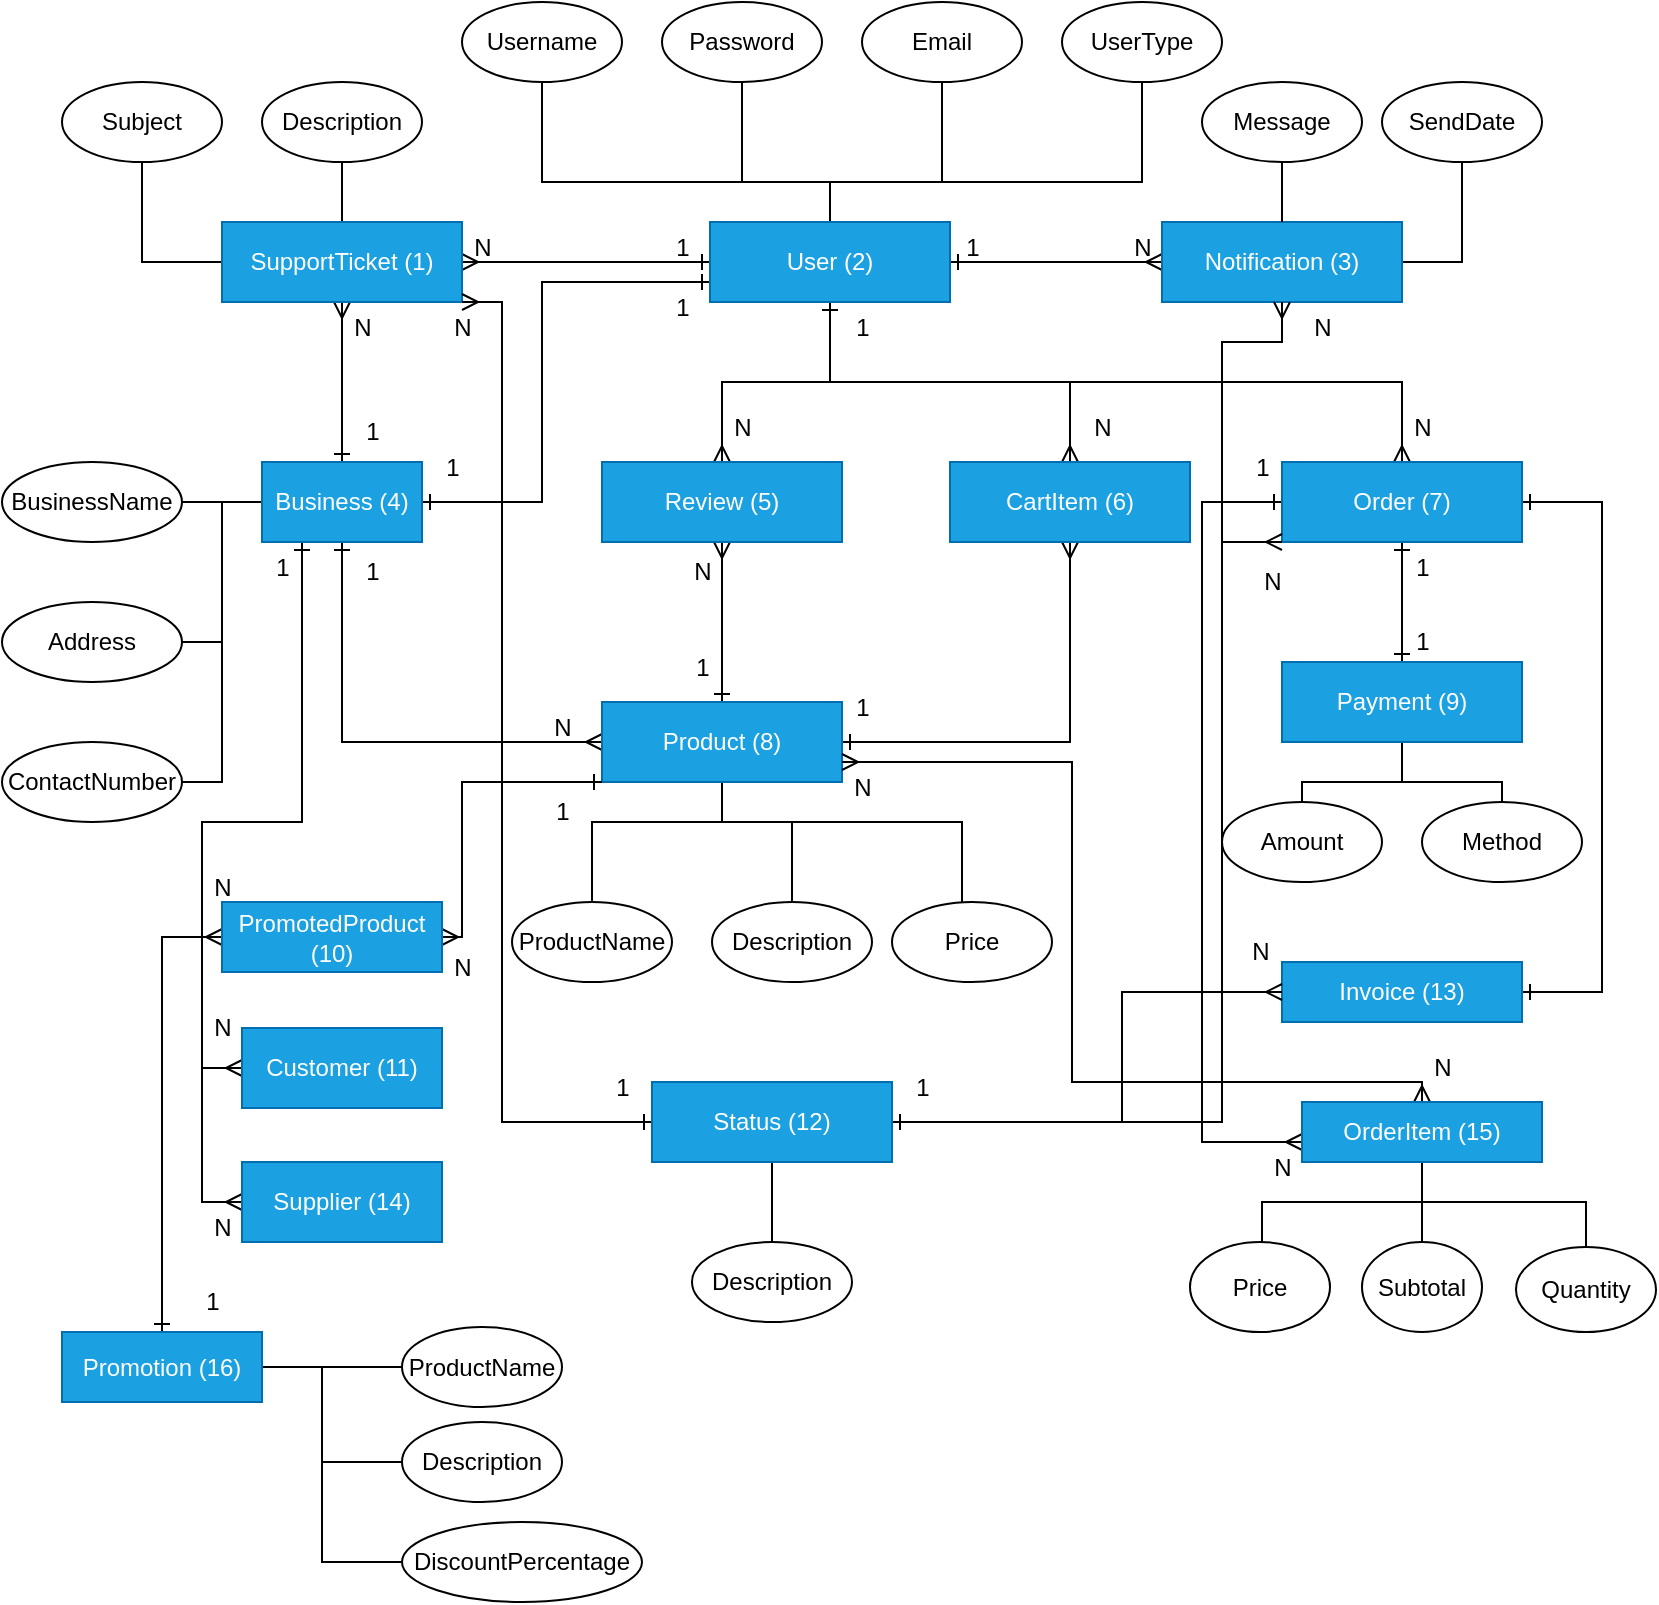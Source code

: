 <mxfile version="21.6.8" type="device">
  <diagram id="C5RBs43oDa-KdzZeNtuy" name="Page-1">
    <mxGraphModel dx="507" dy="401" grid="1" gridSize="10" guides="1" tooltips="1" connect="1" arrows="1" fold="1" page="1" pageScale="1" pageWidth="827" pageHeight="1169" math="0" shadow="0">
      <root>
        <mxCell id="WIyWlLk6GJQsqaUBKTNV-0" />
        <mxCell id="WIyWlLk6GJQsqaUBKTNV-1" parent="WIyWlLk6GJQsqaUBKTNV-0" />
        <mxCell id="UI3zg91qQOwOk9qKUBAu-9" style="edgeStyle=orthogonalEdgeStyle;rounded=0;orthogonalLoop=1;jettySize=auto;html=1;entryX=0.5;entryY=1;entryDx=0;entryDy=0;endArrow=none;endFill=0;" parent="WIyWlLk6GJQsqaUBKTNV-1" source="UI3zg91qQOwOk9qKUBAu-1" target="UI3zg91qQOwOk9qKUBAu-5" edge="1">
          <mxGeometry relative="1" as="geometry">
            <Array as="points">
              <mxPoint x="414" y="150" />
              <mxPoint x="270" y="150" />
            </Array>
          </mxGeometry>
        </mxCell>
        <mxCell id="UI3zg91qQOwOk9qKUBAu-10" style="edgeStyle=orthogonalEdgeStyle;rounded=0;orthogonalLoop=1;jettySize=auto;html=1;entryX=0.5;entryY=1;entryDx=0;entryDy=0;endArrow=none;endFill=0;" parent="WIyWlLk6GJQsqaUBKTNV-1" source="UI3zg91qQOwOk9qKUBAu-1" target="UI3zg91qQOwOk9qKUBAu-6" edge="1">
          <mxGeometry relative="1" as="geometry">
            <Array as="points">
              <mxPoint x="414" y="150" />
              <mxPoint x="370" y="150" />
            </Array>
          </mxGeometry>
        </mxCell>
        <mxCell id="UI3zg91qQOwOk9qKUBAu-11" style="edgeStyle=orthogonalEdgeStyle;rounded=0;orthogonalLoop=1;jettySize=auto;html=1;entryX=0.5;entryY=1;entryDx=0;entryDy=0;endArrow=none;endFill=0;" parent="WIyWlLk6GJQsqaUBKTNV-1" source="UI3zg91qQOwOk9qKUBAu-1" target="UI3zg91qQOwOk9qKUBAu-7" edge="1">
          <mxGeometry relative="1" as="geometry">
            <Array as="points">
              <mxPoint x="414" y="150" />
              <mxPoint x="470" y="150" />
            </Array>
          </mxGeometry>
        </mxCell>
        <mxCell id="UI3zg91qQOwOk9qKUBAu-12" style="edgeStyle=orthogonalEdgeStyle;rounded=0;orthogonalLoop=1;jettySize=auto;html=1;entryX=0.5;entryY=1;entryDx=0;entryDy=0;endArrow=none;endFill=0;" parent="WIyWlLk6GJQsqaUBKTNV-1" source="UI3zg91qQOwOk9qKUBAu-1" target="UI3zg91qQOwOk9qKUBAu-8" edge="1">
          <mxGeometry relative="1" as="geometry">
            <Array as="points">
              <mxPoint x="414" y="150" />
              <mxPoint x="570" y="150" />
            </Array>
          </mxGeometry>
        </mxCell>
        <mxCell id="UI3zg91qQOwOk9qKUBAu-23" style="edgeStyle=orthogonalEdgeStyle;rounded=0;orthogonalLoop=1;jettySize=auto;html=1;startArrow=ERone;startFill=0;endArrow=ERmany;endFill=0;" parent="WIyWlLk6GJQsqaUBKTNV-1" source="UI3zg91qQOwOk9qKUBAu-1" target="UI3zg91qQOwOk9qKUBAu-19" edge="1">
          <mxGeometry relative="1" as="geometry" />
        </mxCell>
        <mxCell id="UI3zg91qQOwOk9qKUBAu-24" style="edgeStyle=orthogonalEdgeStyle;rounded=0;orthogonalLoop=1;jettySize=auto;html=1;entryX=0;entryY=0.5;entryDx=0;entryDy=0;startArrow=ERone;startFill=0;endArrow=ERmany;endFill=0;" parent="WIyWlLk6GJQsqaUBKTNV-1" source="UI3zg91qQOwOk9qKUBAu-1" target="UI3zg91qQOwOk9qKUBAu-18" edge="1">
          <mxGeometry relative="1" as="geometry" />
        </mxCell>
        <mxCell id="UI3zg91qQOwOk9qKUBAu-27" style="edgeStyle=orthogonalEdgeStyle;rounded=0;orthogonalLoop=1;jettySize=auto;html=1;entryX=0.5;entryY=0;entryDx=0;entryDy=0;startArrow=ERone;startFill=0;endArrow=ERmany;endFill=0;" parent="WIyWlLk6GJQsqaUBKTNV-1" source="UI3zg91qQOwOk9qKUBAu-1" target="UI3zg91qQOwOk9qKUBAu-21" edge="1">
          <mxGeometry relative="1" as="geometry" />
        </mxCell>
        <mxCell id="UI3zg91qQOwOk9qKUBAu-30" style="edgeStyle=orthogonalEdgeStyle;rounded=0;orthogonalLoop=1;jettySize=auto;html=1;entryX=0.5;entryY=0;entryDx=0;entryDy=0;startArrow=ERone;startFill=0;endArrow=ERmany;endFill=0;" parent="WIyWlLk6GJQsqaUBKTNV-1" source="UI3zg91qQOwOk9qKUBAu-1" target="UI3zg91qQOwOk9qKUBAu-17" edge="1">
          <mxGeometry relative="1" as="geometry" />
        </mxCell>
        <mxCell id="UI3zg91qQOwOk9qKUBAu-31" style="edgeStyle=orthogonalEdgeStyle;rounded=0;orthogonalLoop=1;jettySize=auto;html=1;entryX=0.5;entryY=0;entryDx=0;entryDy=0;endArrow=ERmany;endFill=0;startArrow=ERone;startFill=0;" parent="WIyWlLk6GJQsqaUBKTNV-1" source="UI3zg91qQOwOk9qKUBAu-1" target="UI3zg91qQOwOk9qKUBAu-16" edge="1">
          <mxGeometry relative="1" as="geometry">
            <Array as="points">
              <mxPoint x="414" y="250" />
              <mxPoint x="700" y="250" />
            </Array>
          </mxGeometry>
        </mxCell>
        <mxCell id="UI3zg91qQOwOk9qKUBAu-32" style="edgeStyle=orthogonalEdgeStyle;rounded=0;orthogonalLoop=1;jettySize=auto;html=1;entryX=1;entryY=0.5;entryDx=0;entryDy=0;startArrow=ERone;startFill=0;endArrow=ERone;endFill=0;" parent="WIyWlLk6GJQsqaUBKTNV-1" source="UI3zg91qQOwOk9qKUBAu-1" target="UI3zg91qQOwOk9qKUBAu-14" edge="1">
          <mxGeometry relative="1" as="geometry">
            <Array as="points">
              <mxPoint x="270" y="200" />
              <mxPoint x="270" y="310" />
            </Array>
          </mxGeometry>
        </mxCell>
        <mxCell id="UI3zg91qQOwOk9qKUBAu-1" value="User (2)" style="rounded=0;whiteSpace=wrap;html=1;fillColor=#1ba1e2;fontColor=#ffffff;strokeColor=#006EAF;" parent="WIyWlLk6GJQsqaUBKTNV-1" vertex="1">
          <mxGeometry x="354" y="170" width="120" height="40" as="geometry" />
        </mxCell>
        <mxCell id="UI3zg91qQOwOk9qKUBAu-5" value="Username" style="ellipse;whiteSpace=wrap;html=1;" parent="WIyWlLk6GJQsqaUBKTNV-1" vertex="1">
          <mxGeometry x="230" y="60" width="80" height="40" as="geometry" />
        </mxCell>
        <mxCell id="UI3zg91qQOwOk9qKUBAu-6" value="Password" style="ellipse;whiteSpace=wrap;html=1;" parent="WIyWlLk6GJQsqaUBKTNV-1" vertex="1">
          <mxGeometry x="330" y="60" width="80" height="40" as="geometry" />
        </mxCell>
        <mxCell id="UI3zg91qQOwOk9qKUBAu-7" value="Email" style="ellipse;whiteSpace=wrap;html=1;" parent="WIyWlLk6GJQsqaUBKTNV-1" vertex="1">
          <mxGeometry x="430" y="60" width="80" height="40" as="geometry" />
        </mxCell>
        <mxCell id="UI3zg91qQOwOk9qKUBAu-8" value="UserType" style="ellipse;whiteSpace=wrap;html=1;" parent="WIyWlLk6GJQsqaUBKTNV-1" vertex="1">
          <mxGeometry x="530" y="60" width="80" height="40" as="geometry" />
        </mxCell>
        <mxCell id="UI3zg91qQOwOk9qKUBAu-22" style="edgeStyle=orthogonalEdgeStyle;rounded=0;orthogonalLoop=1;jettySize=auto;html=1;entryX=0.5;entryY=1;entryDx=0;entryDy=0;startArrow=ERone;startFill=0;endArrow=ERmany;endFill=0;" parent="WIyWlLk6GJQsqaUBKTNV-1" source="UI3zg91qQOwOk9qKUBAu-14" target="UI3zg91qQOwOk9qKUBAu-19" edge="1">
          <mxGeometry relative="1" as="geometry" />
        </mxCell>
        <mxCell id="UI3zg91qQOwOk9qKUBAu-26" style="edgeStyle=orthogonalEdgeStyle;rounded=0;orthogonalLoop=1;jettySize=auto;html=1;entryX=0;entryY=0.5;entryDx=0;entryDy=0;startArrow=ERone;startFill=0;endArrow=ERmany;endFill=0;" parent="WIyWlLk6GJQsqaUBKTNV-1" source="UI3zg91qQOwOk9qKUBAu-14" target="UI3zg91qQOwOk9qKUBAu-15" edge="1">
          <mxGeometry relative="1" as="geometry">
            <Array as="points">
              <mxPoint x="170" y="430" />
            </Array>
          </mxGeometry>
        </mxCell>
        <mxCell id="UI3zg91qQOwOk9qKUBAu-59" style="edgeStyle=orthogonalEdgeStyle;rounded=0;orthogonalLoop=1;jettySize=auto;html=1;entryX=1;entryY=0.5;entryDx=0;entryDy=0;endArrow=none;endFill=0;" parent="WIyWlLk6GJQsqaUBKTNV-1" source="UI3zg91qQOwOk9qKUBAu-14" target="UI3zg91qQOwOk9qKUBAu-56" edge="1">
          <mxGeometry relative="1" as="geometry" />
        </mxCell>
        <mxCell id="UI3zg91qQOwOk9qKUBAu-60" style="edgeStyle=orthogonalEdgeStyle;rounded=0;orthogonalLoop=1;jettySize=auto;html=1;entryX=1;entryY=0.5;entryDx=0;entryDy=0;endArrow=none;endFill=0;" parent="WIyWlLk6GJQsqaUBKTNV-1" source="UI3zg91qQOwOk9qKUBAu-14" target="UI3zg91qQOwOk9qKUBAu-57" edge="1">
          <mxGeometry relative="1" as="geometry" />
        </mxCell>
        <mxCell id="UI3zg91qQOwOk9qKUBAu-61" style="edgeStyle=orthogonalEdgeStyle;rounded=0;orthogonalLoop=1;jettySize=auto;html=1;entryX=1;entryY=0.5;entryDx=0;entryDy=0;endArrow=none;endFill=0;" parent="WIyWlLk6GJQsqaUBKTNV-1" source="UI3zg91qQOwOk9qKUBAu-14" target="UI3zg91qQOwOk9qKUBAu-58" edge="1">
          <mxGeometry relative="1" as="geometry" />
        </mxCell>
        <mxCell id="Hkk8Q-70TC6XMbmosX2r-22" style="edgeStyle=orthogonalEdgeStyle;rounded=0;orthogonalLoop=1;jettySize=auto;html=1;entryX=0;entryY=0.5;entryDx=0;entryDy=0;startArrow=ERone;startFill=0;endArrow=ERmany;endFill=0;" parent="WIyWlLk6GJQsqaUBKTNV-1" source="UI3zg91qQOwOk9qKUBAu-14" target="Hkk8Q-70TC6XMbmosX2r-19" edge="1">
          <mxGeometry relative="1" as="geometry">
            <Array as="points">
              <mxPoint x="150" y="470" />
              <mxPoint x="100" y="470" />
              <mxPoint x="100" y="593" />
            </Array>
          </mxGeometry>
        </mxCell>
        <mxCell id="Hkk8Q-70TC6XMbmosX2r-23" style="edgeStyle=orthogonalEdgeStyle;rounded=0;orthogonalLoop=1;jettySize=auto;html=1;entryX=0;entryY=0.5;entryDx=0;entryDy=0;startArrow=ERone;startFill=0;endArrow=ERmany;endFill=0;" parent="WIyWlLk6GJQsqaUBKTNV-1" source="UI3zg91qQOwOk9qKUBAu-14" target="Hkk8Q-70TC6XMbmosX2r-21" edge="1">
          <mxGeometry relative="1" as="geometry">
            <Array as="points">
              <mxPoint x="150" y="470" />
              <mxPoint x="100" y="470" />
              <mxPoint x="100" y="660" />
            </Array>
          </mxGeometry>
        </mxCell>
        <mxCell id="UI3zg91qQOwOk9qKUBAu-14" value="Business (4)" style="rounded=0;whiteSpace=wrap;html=1;fillColor=#1ba1e2;fontColor=#ffffff;strokeColor=#006EAF;" parent="WIyWlLk6GJQsqaUBKTNV-1" vertex="1">
          <mxGeometry x="130" y="290" width="80" height="40" as="geometry" />
        </mxCell>
        <mxCell id="UI3zg91qQOwOk9qKUBAu-28" style="edgeStyle=orthogonalEdgeStyle;rounded=0;orthogonalLoop=1;jettySize=auto;html=1;startArrow=ERone;startFill=0;endArrow=ERmany;endFill=0;" parent="WIyWlLk6GJQsqaUBKTNV-1" source="UI3zg91qQOwOk9qKUBAu-15" target="UI3zg91qQOwOk9qKUBAu-21" edge="1">
          <mxGeometry relative="1" as="geometry">
            <Array as="points">
              <mxPoint x="360" y="380" />
              <mxPoint x="360" y="380" />
            </Array>
          </mxGeometry>
        </mxCell>
        <mxCell id="UI3zg91qQOwOk9qKUBAu-29" style="edgeStyle=orthogonalEdgeStyle;rounded=0;orthogonalLoop=1;jettySize=auto;html=1;entryX=0.5;entryY=1;entryDx=0;entryDy=0;startArrow=ERone;startFill=0;endArrow=ERmany;endFill=0;" parent="WIyWlLk6GJQsqaUBKTNV-1" source="UI3zg91qQOwOk9qKUBAu-15" target="UI3zg91qQOwOk9qKUBAu-17" edge="1">
          <mxGeometry relative="1" as="geometry" />
        </mxCell>
        <mxCell id="UI3zg91qQOwOk9qKUBAu-53" style="edgeStyle=orthogonalEdgeStyle;rounded=0;orthogonalLoop=1;jettySize=auto;html=1;entryX=0.5;entryY=0;entryDx=0;entryDy=0;endArrow=none;endFill=0;" parent="WIyWlLk6GJQsqaUBKTNV-1" source="UI3zg91qQOwOk9qKUBAu-15" target="UI3zg91qQOwOk9qKUBAu-50" edge="1">
          <mxGeometry relative="1" as="geometry">
            <Array as="points">
              <mxPoint x="360" y="470" />
              <mxPoint x="295" y="470" />
            </Array>
          </mxGeometry>
        </mxCell>
        <mxCell id="UI3zg91qQOwOk9qKUBAu-54" style="edgeStyle=orthogonalEdgeStyle;rounded=0;orthogonalLoop=1;jettySize=auto;html=1;endArrow=none;endFill=0;entryX=0.5;entryY=0;entryDx=0;entryDy=0;exitX=0.5;exitY=1;exitDx=0;exitDy=0;" parent="WIyWlLk6GJQsqaUBKTNV-1" source="UI3zg91qQOwOk9qKUBAu-15" target="UI3zg91qQOwOk9qKUBAu-51" edge="1">
          <mxGeometry relative="1" as="geometry">
            <Array as="points">
              <mxPoint x="360" y="470" />
              <mxPoint x="395" y="470" />
            </Array>
          </mxGeometry>
        </mxCell>
        <mxCell id="UI3zg91qQOwOk9qKUBAu-55" style="edgeStyle=orthogonalEdgeStyle;rounded=0;orthogonalLoop=1;jettySize=auto;html=1;endArrow=none;endFill=0;" parent="WIyWlLk6GJQsqaUBKTNV-1" source="UI3zg91qQOwOk9qKUBAu-15" target="UI3zg91qQOwOk9qKUBAu-52" edge="1">
          <mxGeometry relative="1" as="geometry">
            <Array as="points">
              <mxPoint x="360" y="470" />
              <mxPoint x="480" y="470" />
            </Array>
          </mxGeometry>
        </mxCell>
        <mxCell id="UI3zg91qQOwOk9qKUBAu-15" value="Product (8)" style="rounded=0;whiteSpace=wrap;html=1;fillColor=#1ba1e2;fontColor=#ffffff;strokeColor=#006EAF;" parent="WIyWlLk6GJQsqaUBKTNV-1" vertex="1">
          <mxGeometry x="300" y="410" width="120" height="40" as="geometry" />
        </mxCell>
        <mxCell id="UI3zg91qQOwOk9qKUBAu-25" style="edgeStyle=orthogonalEdgeStyle;rounded=0;orthogonalLoop=1;jettySize=auto;html=1;entryX=0.5;entryY=0;entryDx=0;entryDy=0;endArrow=ERone;endFill=0;startArrow=ERone;startFill=0;" parent="WIyWlLk6GJQsqaUBKTNV-1" source="UI3zg91qQOwOk9qKUBAu-16" target="UI3zg91qQOwOk9qKUBAu-20" edge="1">
          <mxGeometry relative="1" as="geometry" />
        </mxCell>
        <mxCell id="Hkk8Q-70TC6XMbmosX2r-3" value="" style="edgeStyle=orthogonalEdgeStyle;rounded=0;orthogonalLoop=1;jettySize=auto;html=1;entryX=1;entryY=0.5;entryDx=0;entryDy=0;startArrow=ERone;startFill=0;endArrow=ERone;endFill=0;" parent="WIyWlLk6GJQsqaUBKTNV-1" source="UI3zg91qQOwOk9qKUBAu-16" target="Hkk8Q-70TC6XMbmosX2r-4" edge="1">
          <mxGeometry relative="1" as="geometry">
            <mxPoint x="609" y="540" as="targetPoint" />
            <Array as="points">
              <mxPoint x="800" y="310" />
              <mxPoint x="800" y="555" />
            </Array>
          </mxGeometry>
        </mxCell>
        <mxCell id="Hkk8Q-70TC6XMbmosX2r-5" style="edgeStyle=orthogonalEdgeStyle;rounded=0;orthogonalLoop=1;jettySize=auto;html=1;startArrow=ERone;startFill=0;endArrow=ERmany;endFill=0;" parent="WIyWlLk6GJQsqaUBKTNV-1" source="UI3zg91qQOwOk9qKUBAu-16" target="Hkk8Q-70TC6XMbmosX2r-6" edge="1">
          <mxGeometry relative="1" as="geometry">
            <mxPoint x="600" y="630" as="targetPoint" />
            <Array as="points">
              <mxPoint x="600" y="310" />
              <mxPoint x="600" y="630" />
            </Array>
          </mxGeometry>
        </mxCell>
        <mxCell id="UI3zg91qQOwOk9qKUBAu-16" value="Order (7)" style="rounded=0;whiteSpace=wrap;html=1;fillColor=#1ba1e2;fontColor=#ffffff;strokeColor=#006EAF;" parent="WIyWlLk6GJQsqaUBKTNV-1" vertex="1">
          <mxGeometry x="640" y="290" width="120" height="40" as="geometry" />
        </mxCell>
        <mxCell id="UI3zg91qQOwOk9qKUBAu-17" value="CartItem (6)" style="rounded=0;whiteSpace=wrap;html=1;fillColor=#1ba1e2;fontColor=#ffffff;strokeColor=#006EAF;" parent="WIyWlLk6GJQsqaUBKTNV-1" vertex="1">
          <mxGeometry x="474" y="290" width="120" height="40" as="geometry" />
        </mxCell>
        <mxCell id="UI3zg91qQOwOk9qKUBAu-37" style="edgeStyle=orthogonalEdgeStyle;rounded=0;orthogonalLoop=1;jettySize=auto;html=1;entryX=0.5;entryY=1;entryDx=0;entryDy=0;endArrow=none;endFill=0;" parent="WIyWlLk6GJQsqaUBKTNV-1" source="UI3zg91qQOwOk9qKUBAu-18" target="UI3zg91qQOwOk9qKUBAu-35" edge="1">
          <mxGeometry relative="1" as="geometry">
            <Array as="points">
              <mxPoint x="730" y="190" />
            </Array>
          </mxGeometry>
        </mxCell>
        <mxCell id="UI3zg91qQOwOk9qKUBAu-18" value="Notification (3)" style="rounded=0;whiteSpace=wrap;html=1;fillColor=#1ba1e2;fontColor=#ffffff;strokeColor=#006EAF;" parent="WIyWlLk6GJQsqaUBKTNV-1" vertex="1">
          <mxGeometry x="580" y="170" width="120" height="40" as="geometry" />
        </mxCell>
        <mxCell id="UI3zg91qQOwOk9qKUBAu-46" style="edgeStyle=orthogonalEdgeStyle;rounded=0;orthogonalLoop=1;jettySize=auto;html=1;entryX=0.5;entryY=1;entryDx=0;entryDy=0;endArrow=none;endFill=0;" parent="WIyWlLk6GJQsqaUBKTNV-1" source="UI3zg91qQOwOk9qKUBAu-19" target="UI3zg91qQOwOk9qKUBAu-44" edge="1">
          <mxGeometry relative="1" as="geometry" />
        </mxCell>
        <mxCell id="UI3zg91qQOwOk9qKUBAu-47" style="edgeStyle=orthogonalEdgeStyle;rounded=0;orthogonalLoop=1;jettySize=auto;html=1;entryX=0.5;entryY=1;entryDx=0;entryDy=0;endArrow=none;endFill=0;" parent="WIyWlLk6GJQsqaUBKTNV-1" source="UI3zg91qQOwOk9qKUBAu-19" target="UI3zg91qQOwOk9qKUBAu-45" edge="1">
          <mxGeometry relative="1" as="geometry">
            <Array as="points">
              <mxPoint x="70" y="190" />
            </Array>
          </mxGeometry>
        </mxCell>
        <mxCell id="UI3zg91qQOwOk9qKUBAu-19" value="SupportTicket (1)" style="rounded=0;whiteSpace=wrap;html=1;fillColor=#1ba1e2;fontColor=#ffffff;strokeColor=#006EAF;" parent="WIyWlLk6GJQsqaUBKTNV-1" vertex="1">
          <mxGeometry x="110" y="170" width="120" height="40" as="geometry" />
        </mxCell>
        <mxCell id="UI3zg91qQOwOk9qKUBAu-42" style="edgeStyle=orthogonalEdgeStyle;rounded=0;orthogonalLoop=1;jettySize=auto;html=1;entryX=0.5;entryY=0;entryDx=0;entryDy=0;endArrow=none;endFill=0;" parent="WIyWlLk6GJQsqaUBKTNV-1" source="UI3zg91qQOwOk9qKUBAu-20" target="UI3zg91qQOwOk9qKUBAu-41" edge="1">
          <mxGeometry relative="1" as="geometry" />
        </mxCell>
        <mxCell id="UI3zg91qQOwOk9qKUBAu-43" style="edgeStyle=orthogonalEdgeStyle;rounded=0;orthogonalLoop=1;jettySize=auto;html=1;entryX=0.5;entryY=0;entryDx=0;entryDy=0;endArrow=none;endFill=0;" parent="WIyWlLk6GJQsqaUBKTNV-1" source="UI3zg91qQOwOk9qKUBAu-20" target="UI3zg91qQOwOk9qKUBAu-40" edge="1">
          <mxGeometry relative="1" as="geometry" />
        </mxCell>
        <mxCell id="UI3zg91qQOwOk9qKUBAu-20" value="Payment (9)" style="rounded=0;whiteSpace=wrap;html=1;fillColor=#1ba1e2;fontColor=#ffffff;strokeColor=#006EAF;" parent="WIyWlLk6GJQsqaUBKTNV-1" vertex="1">
          <mxGeometry x="640" y="390" width="120" height="40" as="geometry" />
        </mxCell>
        <mxCell id="UI3zg91qQOwOk9qKUBAu-21" value="Review (5)" style="rounded=0;whiteSpace=wrap;html=1;fillColor=#1ba1e2;fontColor=#ffffff;strokeColor=#006EAF;" parent="WIyWlLk6GJQsqaUBKTNV-1" vertex="1">
          <mxGeometry x="300" y="290" width="120" height="40" as="geometry" />
        </mxCell>
        <mxCell id="UI3zg91qQOwOk9qKUBAu-36" style="edgeStyle=orthogonalEdgeStyle;rounded=0;orthogonalLoop=1;jettySize=auto;html=1;endArrow=none;endFill=0;" parent="WIyWlLk6GJQsqaUBKTNV-1" source="UI3zg91qQOwOk9qKUBAu-34" target="UI3zg91qQOwOk9qKUBAu-18" edge="1">
          <mxGeometry relative="1" as="geometry" />
        </mxCell>
        <mxCell id="UI3zg91qQOwOk9qKUBAu-34" value="Message" style="ellipse;whiteSpace=wrap;html=1;" parent="WIyWlLk6GJQsqaUBKTNV-1" vertex="1">
          <mxGeometry x="600" y="100" width="80" height="40" as="geometry" />
        </mxCell>
        <mxCell id="UI3zg91qQOwOk9qKUBAu-35" value="SendDate" style="ellipse;whiteSpace=wrap;html=1;" parent="WIyWlLk6GJQsqaUBKTNV-1" vertex="1">
          <mxGeometry x="690" y="100" width="80" height="40" as="geometry" />
        </mxCell>
        <mxCell id="UI3zg91qQOwOk9qKUBAu-40" value="Amount" style="ellipse;whiteSpace=wrap;html=1;" parent="WIyWlLk6GJQsqaUBKTNV-1" vertex="1">
          <mxGeometry x="610" y="460" width="80" height="40" as="geometry" />
        </mxCell>
        <mxCell id="UI3zg91qQOwOk9qKUBAu-41" value="Method" style="ellipse;whiteSpace=wrap;html=1;" parent="WIyWlLk6GJQsqaUBKTNV-1" vertex="1">
          <mxGeometry x="710" y="460" width="80" height="40" as="geometry" />
        </mxCell>
        <mxCell id="UI3zg91qQOwOk9qKUBAu-44" value="Description" style="ellipse;whiteSpace=wrap;html=1;" parent="WIyWlLk6GJQsqaUBKTNV-1" vertex="1">
          <mxGeometry x="130" y="100" width="80" height="40" as="geometry" />
        </mxCell>
        <mxCell id="UI3zg91qQOwOk9qKUBAu-45" value="Subject" style="ellipse;whiteSpace=wrap;html=1;" parent="WIyWlLk6GJQsqaUBKTNV-1" vertex="1">
          <mxGeometry x="30" y="100" width="80" height="40" as="geometry" />
        </mxCell>
        <mxCell id="UI3zg91qQOwOk9qKUBAu-50" value="ProductName" style="ellipse;whiteSpace=wrap;html=1;" parent="WIyWlLk6GJQsqaUBKTNV-1" vertex="1">
          <mxGeometry x="255" y="510" width="80" height="40" as="geometry" />
        </mxCell>
        <mxCell id="UI3zg91qQOwOk9qKUBAu-51" value="Description" style="ellipse;whiteSpace=wrap;html=1;" parent="WIyWlLk6GJQsqaUBKTNV-1" vertex="1">
          <mxGeometry x="355" y="510" width="80" height="40" as="geometry" />
        </mxCell>
        <mxCell id="UI3zg91qQOwOk9qKUBAu-52" value="Price" style="ellipse;whiteSpace=wrap;html=1;" parent="WIyWlLk6GJQsqaUBKTNV-1" vertex="1">
          <mxGeometry x="445" y="510" width="80" height="40" as="geometry" />
        </mxCell>
        <mxCell id="UI3zg91qQOwOk9qKUBAu-56" value="BusinessName" style="ellipse;whiteSpace=wrap;html=1;" parent="WIyWlLk6GJQsqaUBKTNV-1" vertex="1">
          <mxGeometry y="290" width="90" height="40" as="geometry" />
        </mxCell>
        <mxCell id="UI3zg91qQOwOk9qKUBAu-57" value="Address" style="ellipse;whiteSpace=wrap;html=1;" parent="WIyWlLk6GJQsqaUBKTNV-1" vertex="1">
          <mxGeometry y="360" width="90" height="40" as="geometry" />
        </mxCell>
        <mxCell id="UI3zg91qQOwOk9qKUBAu-58" value="ContactNumber" style="ellipse;whiteSpace=wrap;html=1;" parent="WIyWlLk6GJQsqaUBKTNV-1" vertex="1">
          <mxGeometry y="430" width="90" height="40" as="geometry" />
        </mxCell>
        <mxCell id="UI3zg91qQOwOk9qKUBAu-62" value="1" style="text;html=1;align=center;verticalAlign=middle;resizable=0;points=[];autosize=1;strokeColor=none;fillColor=none;" parent="WIyWlLk6GJQsqaUBKTNV-1" vertex="1">
          <mxGeometry x="335" y="378" width="30" height="30" as="geometry" />
        </mxCell>
        <mxCell id="UI3zg91qQOwOk9qKUBAu-63" value="N" style="text;html=1;align=center;verticalAlign=middle;resizable=0;points=[];autosize=1;strokeColor=none;fillColor=none;" parent="WIyWlLk6GJQsqaUBKTNV-1" vertex="1">
          <mxGeometry x="335" y="330" width="30" height="30" as="geometry" />
        </mxCell>
        <mxCell id="UI3zg91qQOwOk9qKUBAu-64" value="N" style="text;html=1;align=center;verticalAlign=middle;resizable=0;points=[];autosize=1;strokeColor=none;fillColor=none;" parent="WIyWlLk6GJQsqaUBKTNV-1" vertex="1">
          <mxGeometry x="265" y="408" width="30" height="30" as="geometry" />
        </mxCell>
        <mxCell id="UI3zg91qQOwOk9qKUBAu-65" value="1" style="text;html=1;align=center;verticalAlign=middle;resizable=0;points=[];autosize=1;strokeColor=none;fillColor=none;" parent="WIyWlLk6GJQsqaUBKTNV-1" vertex="1">
          <mxGeometry x="170" y="330" width="30" height="30" as="geometry" />
        </mxCell>
        <mxCell id="UI3zg91qQOwOk9qKUBAu-66" value="1" style="text;html=1;align=center;verticalAlign=middle;resizable=0;points=[];autosize=1;strokeColor=none;fillColor=none;" parent="WIyWlLk6GJQsqaUBKTNV-1" vertex="1">
          <mxGeometry x="210" y="278" width="30" height="30" as="geometry" />
        </mxCell>
        <mxCell id="UI3zg91qQOwOk9qKUBAu-67" value="1" style="text;html=1;align=center;verticalAlign=middle;resizable=0;points=[];autosize=1;strokeColor=none;fillColor=none;" parent="WIyWlLk6GJQsqaUBKTNV-1" vertex="1">
          <mxGeometry x="170" y="260" width="30" height="30" as="geometry" />
        </mxCell>
        <mxCell id="UI3zg91qQOwOk9qKUBAu-68" value="N" style="text;html=1;align=center;verticalAlign=middle;resizable=0;points=[];autosize=1;strokeColor=none;fillColor=none;" parent="WIyWlLk6GJQsqaUBKTNV-1" vertex="1">
          <mxGeometry x="165" y="208" width="30" height="30" as="geometry" />
        </mxCell>
        <mxCell id="UI3zg91qQOwOk9qKUBAu-69" value="1" style="text;html=1;align=center;verticalAlign=middle;resizable=0;points=[];autosize=1;strokeColor=none;fillColor=none;" parent="WIyWlLk6GJQsqaUBKTNV-1" vertex="1">
          <mxGeometry x="325" y="198" width="30" height="30" as="geometry" />
        </mxCell>
        <mxCell id="UI3zg91qQOwOk9qKUBAu-70" value="1" style="text;html=1;align=center;verticalAlign=middle;resizable=0;points=[];autosize=1;strokeColor=none;fillColor=none;" parent="WIyWlLk6GJQsqaUBKTNV-1" vertex="1">
          <mxGeometry x="325" y="168" width="30" height="30" as="geometry" />
        </mxCell>
        <mxCell id="UI3zg91qQOwOk9qKUBAu-71" value="N" style="text;html=1;align=center;verticalAlign=middle;resizable=0;points=[];autosize=1;strokeColor=none;fillColor=none;" parent="WIyWlLk6GJQsqaUBKTNV-1" vertex="1">
          <mxGeometry x="225" y="168" width="30" height="30" as="geometry" />
        </mxCell>
        <mxCell id="UI3zg91qQOwOk9qKUBAu-72" value="1" style="text;html=1;align=center;verticalAlign=middle;resizable=0;points=[];autosize=1;strokeColor=none;fillColor=none;" parent="WIyWlLk6GJQsqaUBKTNV-1" vertex="1">
          <mxGeometry x="415" y="208" width="30" height="30" as="geometry" />
        </mxCell>
        <mxCell id="UI3zg91qQOwOk9qKUBAu-73" value="N" style="text;html=1;align=center;verticalAlign=middle;resizable=0;points=[];autosize=1;strokeColor=none;fillColor=none;" parent="WIyWlLk6GJQsqaUBKTNV-1" vertex="1">
          <mxGeometry x="355" y="258" width="30" height="30" as="geometry" />
        </mxCell>
        <mxCell id="UI3zg91qQOwOk9qKUBAu-74" value="N" style="text;html=1;align=center;verticalAlign=middle;resizable=0;points=[];autosize=1;strokeColor=none;fillColor=none;" parent="WIyWlLk6GJQsqaUBKTNV-1" vertex="1">
          <mxGeometry x="535" y="258" width="30" height="30" as="geometry" />
        </mxCell>
        <mxCell id="UI3zg91qQOwOk9qKUBAu-75" value="N" style="text;html=1;align=center;verticalAlign=middle;resizable=0;points=[];autosize=1;strokeColor=none;fillColor=none;" parent="WIyWlLk6GJQsqaUBKTNV-1" vertex="1">
          <mxGeometry x="695" y="258" width="30" height="30" as="geometry" />
        </mxCell>
        <mxCell id="UI3zg91qQOwOk9qKUBAu-76" value="1" style="text;html=1;align=center;verticalAlign=middle;resizable=0;points=[];autosize=1;strokeColor=none;fillColor=none;" parent="WIyWlLk6GJQsqaUBKTNV-1" vertex="1">
          <mxGeometry x="695" y="328" width="30" height="30" as="geometry" />
        </mxCell>
        <mxCell id="UI3zg91qQOwOk9qKUBAu-77" value="1" style="text;html=1;align=center;verticalAlign=middle;resizable=0;points=[];autosize=1;strokeColor=none;fillColor=none;" parent="WIyWlLk6GJQsqaUBKTNV-1" vertex="1">
          <mxGeometry x="695" y="365" width="30" height="30" as="geometry" />
        </mxCell>
        <mxCell id="UI3zg91qQOwOk9qKUBAu-78" value="1" style="text;html=1;align=center;verticalAlign=middle;resizable=0;points=[];autosize=1;strokeColor=none;fillColor=none;" parent="WIyWlLk6GJQsqaUBKTNV-1" vertex="1">
          <mxGeometry x="415" y="398" width="30" height="30" as="geometry" />
        </mxCell>
        <mxCell id="UI3zg91qQOwOk9qKUBAu-80" value="1" style="text;html=1;align=center;verticalAlign=middle;resizable=0;points=[];autosize=1;strokeColor=none;fillColor=none;" parent="WIyWlLk6GJQsqaUBKTNV-1" vertex="1">
          <mxGeometry x="470" y="168" width="30" height="30" as="geometry" />
        </mxCell>
        <mxCell id="UI3zg91qQOwOk9qKUBAu-81" value="N" style="text;html=1;align=center;verticalAlign=middle;resizable=0;points=[];autosize=1;strokeColor=none;fillColor=none;" parent="WIyWlLk6GJQsqaUBKTNV-1" vertex="1">
          <mxGeometry x="555" y="168" width="30" height="30" as="geometry" />
        </mxCell>
        <mxCell id="Hkk8Q-70TC6XMbmosX2r-4" value="Invoice (13)" style="rounded=0;whiteSpace=wrap;html=1;fillColor=#1ba1e2;fontColor=#ffffff;strokeColor=#006EAF;" parent="WIyWlLk6GJQsqaUBKTNV-1" vertex="1">
          <mxGeometry x="640" y="540" width="120" height="30" as="geometry" />
        </mxCell>
        <mxCell id="Hkk8Q-70TC6XMbmosX2r-7" style="edgeStyle=orthogonalEdgeStyle;rounded=0;orthogonalLoop=1;jettySize=auto;html=1;entryX=1;entryY=0.75;entryDx=0;entryDy=0;startArrow=ERmany;startFill=0;endArrow=ERmany;endFill=0;" parent="WIyWlLk6GJQsqaUBKTNV-1" source="Hkk8Q-70TC6XMbmosX2r-6" target="UI3zg91qQOwOk9qKUBAu-15" edge="1">
          <mxGeometry relative="1" as="geometry">
            <Array as="points">
              <mxPoint x="710" y="600" />
              <mxPoint x="535" y="600" />
              <mxPoint x="535" y="440" />
            </Array>
          </mxGeometry>
        </mxCell>
        <mxCell id="Hkk8Q-70TC6XMbmosX2r-28" value="" style="edgeStyle=orthogonalEdgeStyle;rounded=0;orthogonalLoop=1;jettySize=auto;html=1;endArrow=none;endFill=0;" parent="WIyWlLk6GJQsqaUBKTNV-1" source="Hkk8Q-70TC6XMbmosX2r-6" target="Hkk8Q-70TC6XMbmosX2r-27" edge="1">
          <mxGeometry relative="1" as="geometry">
            <Array as="points">
              <mxPoint x="710" y="660" />
            </Array>
          </mxGeometry>
        </mxCell>
        <mxCell id="Hkk8Q-70TC6XMbmosX2r-34" value="" style="edgeStyle=orthogonalEdgeStyle;rounded=0;orthogonalLoop=1;jettySize=auto;html=1;endArrow=none;endFill=0;" parent="WIyWlLk6GJQsqaUBKTNV-1" source="Hkk8Q-70TC6XMbmosX2r-6" target="Hkk8Q-70TC6XMbmosX2r-29" edge="1">
          <mxGeometry relative="1" as="geometry">
            <Array as="points">
              <mxPoint x="710" y="660" />
              <mxPoint x="630" y="660" />
            </Array>
          </mxGeometry>
        </mxCell>
        <mxCell id="Hkk8Q-70TC6XMbmosX2r-36" value="" style="edgeStyle=orthogonalEdgeStyle;rounded=0;orthogonalLoop=1;jettySize=auto;html=1;endArrow=none;endFill=0;" parent="WIyWlLk6GJQsqaUBKTNV-1" source="Hkk8Q-70TC6XMbmosX2r-6" target="Hkk8Q-70TC6XMbmosX2r-35" edge="1">
          <mxGeometry relative="1" as="geometry" />
        </mxCell>
        <mxCell id="Hkk8Q-70TC6XMbmosX2r-6" value="OrderItem (15)" style="rounded=0;whiteSpace=wrap;html=1;fillColor=#1ba1e2;fontColor=#ffffff;strokeColor=#006EAF;" parent="WIyWlLk6GJQsqaUBKTNV-1" vertex="1">
          <mxGeometry x="650" y="610" width="120" height="30" as="geometry" />
        </mxCell>
        <mxCell id="Hkk8Q-70TC6XMbmosX2r-8" value="1" style="text;html=1;align=center;verticalAlign=middle;resizable=0;points=[];autosize=1;strokeColor=none;fillColor=none;" parent="WIyWlLk6GJQsqaUBKTNV-1" vertex="1">
          <mxGeometry x="615" y="278" width="30" height="30" as="geometry" />
        </mxCell>
        <mxCell id="Hkk8Q-70TC6XMbmosX2r-9" value="N" style="text;html=1;align=center;verticalAlign=middle;resizable=0;points=[];autosize=1;strokeColor=none;fillColor=none;" parent="WIyWlLk6GJQsqaUBKTNV-1" vertex="1">
          <mxGeometry x="705" y="578" width="30" height="30" as="geometry" />
        </mxCell>
        <mxCell id="Hkk8Q-70TC6XMbmosX2r-10" value="N" style="text;html=1;align=center;verticalAlign=middle;resizable=0;points=[];autosize=1;strokeColor=none;fillColor=none;" parent="WIyWlLk6GJQsqaUBKTNV-1" vertex="1">
          <mxGeometry x="625" y="628" width="30" height="30" as="geometry" />
        </mxCell>
        <mxCell id="Hkk8Q-70TC6XMbmosX2r-11" value="N" style="text;html=1;align=center;verticalAlign=middle;resizable=0;points=[];autosize=1;strokeColor=none;fillColor=none;" parent="WIyWlLk6GJQsqaUBKTNV-1" vertex="1">
          <mxGeometry x="415" y="438" width="30" height="30" as="geometry" />
        </mxCell>
        <mxCell id="1-ZOjYbDzxuQ-nzvvdrS-1" style="edgeStyle=orthogonalEdgeStyle;rounded=0;orthogonalLoop=1;jettySize=auto;html=1;entryX=0;entryY=0.5;entryDx=0;entryDy=0;startArrow=ERone;startFill=0;endArrow=ERmany;endFill=0;" edge="1" parent="WIyWlLk6GJQsqaUBKTNV-1" source="Hkk8Q-70TC6XMbmosX2r-13" target="1-ZOjYbDzxuQ-nzvvdrS-0">
          <mxGeometry relative="1" as="geometry" />
        </mxCell>
        <mxCell id="1-ZOjYbDzxuQ-nzvvdrS-32" style="edgeStyle=orthogonalEdgeStyle;rounded=0;orthogonalLoop=1;jettySize=auto;html=1;entryX=0;entryY=0.5;entryDx=0;entryDy=0;endArrow=none;endFill=0;" edge="1" parent="WIyWlLk6GJQsqaUBKTNV-1" source="Hkk8Q-70TC6XMbmosX2r-13" target="1-ZOjYbDzxuQ-nzvvdrS-31">
          <mxGeometry relative="1" as="geometry">
            <Array as="points">
              <mxPoint x="160" y="742" />
              <mxPoint x="160" y="790" />
            </Array>
          </mxGeometry>
        </mxCell>
        <mxCell id="1-ZOjYbDzxuQ-nzvvdrS-34" style="edgeStyle=orthogonalEdgeStyle;rounded=0;orthogonalLoop=1;jettySize=auto;html=1;entryX=0;entryY=0.5;entryDx=0;entryDy=0;endArrow=none;endFill=0;" edge="1" parent="WIyWlLk6GJQsqaUBKTNV-1" source="Hkk8Q-70TC6XMbmosX2r-13" target="1-ZOjYbDzxuQ-nzvvdrS-30">
          <mxGeometry relative="1" as="geometry" />
        </mxCell>
        <mxCell id="1-ZOjYbDzxuQ-nzvvdrS-35" style="edgeStyle=orthogonalEdgeStyle;rounded=0;orthogonalLoop=1;jettySize=auto;html=1;entryX=0;entryY=0.5;entryDx=0;entryDy=0;endArrow=none;endFill=0;" edge="1" parent="WIyWlLk6GJQsqaUBKTNV-1" source="Hkk8Q-70TC6XMbmosX2r-13" target="1-ZOjYbDzxuQ-nzvvdrS-33">
          <mxGeometry relative="1" as="geometry">
            <Array as="points">
              <mxPoint x="160" y="742" />
              <mxPoint x="160" y="840" />
            </Array>
          </mxGeometry>
        </mxCell>
        <mxCell id="Hkk8Q-70TC6XMbmosX2r-13" value="Promotion (16)" style="rounded=0;whiteSpace=wrap;html=1;fillColor=#1ba1e2;fontColor=#ffffff;strokeColor=#006EAF;" parent="WIyWlLk6GJQsqaUBKTNV-1" vertex="1">
          <mxGeometry x="30" y="725" width="100" height="35" as="geometry" />
        </mxCell>
        <mxCell id="Hkk8Q-70TC6XMbmosX2r-15" value="1" style="text;html=1;align=center;verticalAlign=middle;resizable=0;points=[];autosize=1;strokeColor=none;fillColor=none;" parent="WIyWlLk6GJQsqaUBKTNV-1" vertex="1">
          <mxGeometry x="265" y="450" width="30" height="30" as="geometry" />
        </mxCell>
        <mxCell id="Hkk8Q-70TC6XMbmosX2r-19" value="Customer (11)" style="whiteSpace=wrap;html=1;fillColor=#1ba1e2;fontColor=#ffffff;strokeColor=#006EAF;" parent="WIyWlLk6GJQsqaUBKTNV-1" vertex="1">
          <mxGeometry x="120" y="573" width="100" height="40" as="geometry" />
        </mxCell>
        <mxCell id="Hkk8Q-70TC6XMbmosX2r-21" value="Supplier (14)" style="whiteSpace=wrap;html=1;fillColor=#1ba1e2;fontColor=#ffffff;strokeColor=#006EAF;" parent="WIyWlLk6GJQsqaUBKTNV-1" vertex="1">
          <mxGeometry x="120" y="640" width="100" height="40" as="geometry" />
        </mxCell>
        <mxCell id="Hkk8Q-70TC6XMbmosX2r-24" value="1" style="text;html=1;align=center;verticalAlign=middle;resizable=0;points=[];autosize=1;strokeColor=none;fillColor=none;" parent="WIyWlLk6GJQsqaUBKTNV-1" vertex="1">
          <mxGeometry x="125" y="328" width="30" height="30" as="geometry" />
        </mxCell>
        <mxCell id="Hkk8Q-70TC6XMbmosX2r-25" value="N" style="text;html=1;align=center;verticalAlign=middle;resizable=0;points=[];autosize=1;strokeColor=none;fillColor=none;" parent="WIyWlLk6GJQsqaUBKTNV-1" vertex="1">
          <mxGeometry x="95" y="558" width="30" height="30" as="geometry" />
        </mxCell>
        <mxCell id="Hkk8Q-70TC6XMbmosX2r-26" value="N" style="text;html=1;align=center;verticalAlign=middle;resizable=0;points=[];autosize=1;strokeColor=none;fillColor=none;" parent="WIyWlLk6GJQsqaUBKTNV-1" vertex="1">
          <mxGeometry x="95" y="658" width="30" height="30" as="geometry" />
        </mxCell>
        <mxCell id="Hkk8Q-70TC6XMbmosX2r-27" value="Quantity" style="ellipse;whiteSpace=wrap;html=1;rounded=0;" parent="WIyWlLk6GJQsqaUBKTNV-1" vertex="1">
          <mxGeometry x="757" y="682.5" width="70" height="42.5" as="geometry" />
        </mxCell>
        <mxCell id="Hkk8Q-70TC6XMbmosX2r-29" value="Price" style="ellipse;whiteSpace=wrap;html=1;rounded=0;" parent="WIyWlLk6GJQsqaUBKTNV-1" vertex="1">
          <mxGeometry x="594" y="680" width="70" height="45" as="geometry" />
        </mxCell>
        <mxCell id="Hkk8Q-70TC6XMbmosX2r-35" value="Subtotal" style="ellipse;whiteSpace=wrap;html=1;rounded=0;" parent="WIyWlLk6GJQsqaUBKTNV-1" vertex="1">
          <mxGeometry x="680" y="680" width="60" height="45" as="geometry" />
        </mxCell>
        <mxCell id="1-ZOjYbDzxuQ-nzvvdrS-2" style="edgeStyle=orthogonalEdgeStyle;rounded=0;orthogonalLoop=1;jettySize=auto;html=1;startArrow=ERmany;startFill=0;endArrow=ERone;endFill=0;" edge="1" parent="WIyWlLk6GJQsqaUBKTNV-1" source="1-ZOjYbDzxuQ-nzvvdrS-0">
          <mxGeometry relative="1" as="geometry">
            <mxPoint x="300" y="450" as="targetPoint" />
            <Array as="points">
              <mxPoint x="230" y="528" />
              <mxPoint x="230" y="450" />
            </Array>
          </mxGeometry>
        </mxCell>
        <mxCell id="1-ZOjYbDzxuQ-nzvvdrS-0" value="PromotedProduct (10)" style="rounded=0;whiteSpace=wrap;html=1;fillColor=#1ba1e2;fontColor=#ffffff;strokeColor=#006EAF;" vertex="1" parent="WIyWlLk6GJQsqaUBKTNV-1">
          <mxGeometry x="110" y="510" width="110" height="35" as="geometry" />
        </mxCell>
        <mxCell id="1-ZOjYbDzxuQ-nzvvdrS-3" value="N" style="text;html=1;align=center;verticalAlign=middle;resizable=0;points=[];autosize=1;strokeColor=none;fillColor=none;" vertex="1" parent="WIyWlLk6GJQsqaUBKTNV-1">
          <mxGeometry x="215" y="528" width="30" height="30" as="geometry" />
        </mxCell>
        <mxCell id="1-ZOjYbDzxuQ-nzvvdrS-4" value="N" style="text;html=1;align=center;verticalAlign=middle;resizable=0;points=[];autosize=1;strokeColor=none;fillColor=none;" vertex="1" parent="WIyWlLk6GJQsqaUBKTNV-1">
          <mxGeometry x="95" y="488" width="30" height="30" as="geometry" />
        </mxCell>
        <mxCell id="1-ZOjYbDzxuQ-nzvvdrS-5" value="1" style="text;html=1;align=center;verticalAlign=middle;resizable=0;points=[];autosize=1;strokeColor=none;fillColor=none;" vertex="1" parent="WIyWlLk6GJQsqaUBKTNV-1">
          <mxGeometry x="90" y="695" width="30" height="30" as="geometry" />
        </mxCell>
        <mxCell id="1-ZOjYbDzxuQ-nzvvdrS-7" style="edgeStyle=orthogonalEdgeStyle;rounded=0;orthogonalLoop=1;jettySize=auto;html=1;entryX=0;entryY=0.5;entryDx=0;entryDy=0;startArrow=ERone;startFill=0;endArrow=ERmany;endFill=0;" edge="1" parent="WIyWlLk6GJQsqaUBKTNV-1" source="1-ZOjYbDzxuQ-nzvvdrS-6" target="Hkk8Q-70TC6XMbmosX2r-4">
          <mxGeometry relative="1" as="geometry">
            <Array as="points">
              <mxPoint x="560" y="620" />
              <mxPoint x="560" y="555" />
            </Array>
          </mxGeometry>
        </mxCell>
        <mxCell id="1-ZOjYbDzxuQ-nzvvdrS-8" style="edgeStyle=orthogonalEdgeStyle;rounded=0;orthogonalLoop=1;jettySize=auto;html=1;entryX=1;entryY=1;entryDx=0;entryDy=0;startArrow=ERone;startFill=0;endArrow=ERmany;endFill=0;" edge="1" parent="WIyWlLk6GJQsqaUBKTNV-1" source="1-ZOjYbDzxuQ-nzvvdrS-6" target="UI3zg91qQOwOk9qKUBAu-19">
          <mxGeometry relative="1" as="geometry">
            <Array as="points">
              <mxPoint x="250" y="620" />
              <mxPoint x="250" y="210" />
            </Array>
          </mxGeometry>
        </mxCell>
        <mxCell id="1-ZOjYbDzxuQ-nzvvdrS-10" value="" style="edgeStyle=orthogonalEdgeStyle;rounded=0;orthogonalLoop=1;jettySize=auto;html=1;endArrow=none;endFill=0;" edge="1" parent="WIyWlLk6GJQsqaUBKTNV-1" source="1-ZOjYbDzxuQ-nzvvdrS-6" target="1-ZOjYbDzxuQ-nzvvdrS-9">
          <mxGeometry relative="1" as="geometry" />
        </mxCell>
        <mxCell id="1-ZOjYbDzxuQ-nzvvdrS-11" style="edgeStyle=orthogonalEdgeStyle;rounded=0;orthogonalLoop=1;jettySize=auto;html=1;entryX=0;entryY=1;entryDx=0;entryDy=0;startArrow=ERone;startFill=0;endArrow=ERmany;endFill=0;" edge="1" parent="WIyWlLk6GJQsqaUBKTNV-1" source="1-ZOjYbDzxuQ-nzvvdrS-6" target="UI3zg91qQOwOk9qKUBAu-16">
          <mxGeometry relative="1" as="geometry">
            <Array as="points">
              <mxPoint x="610" y="620" />
              <mxPoint x="610" y="330" />
            </Array>
          </mxGeometry>
        </mxCell>
        <mxCell id="1-ZOjYbDzxuQ-nzvvdrS-17" style="edgeStyle=orthogonalEdgeStyle;rounded=0;orthogonalLoop=1;jettySize=auto;html=1;entryX=0.5;entryY=1;entryDx=0;entryDy=0;startArrow=ERone;startFill=0;endArrow=ERmany;endFill=0;" edge="1" parent="WIyWlLk6GJQsqaUBKTNV-1" source="1-ZOjYbDzxuQ-nzvvdrS-6" target="UI3zg91qQOwOk9qKUBAu-18">
          <mxGeometry relative="1" as="geometry">
            <Array as="points">
              <mxPoint x="610" y="620" />
              <mxPoint x="610" y="230" />
              <mxPoint x="640" y="230" />
            </Array>
          </mxGeometry>
        </mxCell>
        <mxCell id="1-ZOjYbDzxuQ-nzvvdrS-6" value="Status (12)" style="rounded=0;whiteSpace=wrap;html=1;fillColor=#1ba1e2;fontColor=#ffffff;strokeColor=#006EAF;" vertex="1" parent="WIyWlLk6GJQsqaUBKTNV-1">
          <mxGeometry x="325" y="600" width="120" height="40" as="geometry" />
        </mxCell>
        <mxCell id="1-ZOjYbDzxuQ-nzvvdrS-9" value="Description" style="ellipse;whiteSpace=wrap;html=1;rounded=0;" vertex="1" parent="WIyWlLk6GJQsqaUBKTNV-1">
          <mxGeometry x="345" y="680" width="80" height="40" as="geometry" />
        </mxCell>
        <mxCell id="1-ZOjYbDzxuQ-nzvvdrS-13" value="1" style="text;html=1;align=center;verticalAlign=middle;resizable=0;points=[];autosize=1;strokeColor=none;fillColor=none;" vertex="1" parent="WIyWlLk6GJQsqaUBKTNV-1">
          <mxGeometry x="295" y="588" width="30" height="30" as="geometry" />
        </mxCell>
        <mxCell id="1-ZOjYbDzxuQ-nzvvdrS-14" value="N" style="text;html=1;align=center;verticalAlign=middle;resizable=0;points=[];autosize=1;strokeColor=none;fillColor=none;" vertex="1" parent="WIyWlLk6GJQsqaUBKTNV-1">
          <mxGeometry x="215" y="208" width="30" height="30" as="geometry" />
        </mxCell>
        <mxCell id="1-ZOjYbDzxuQ-nzvvdrS-15" value="1" style="text;html=1;align=center;verticalAlign=middle;resizable=0;points=[];autosize=1;strokeColor=none;fillColor=none;" vertex="1" parent="WIyWlLk6GJQsqaUBKTNV-1">
          <mxGeometry x="445" y="588" width="30" height="30" as="geometry" />
        </mxCell>
        <mxCell id="1-ZOjYbDzxuQ-nzvvdrS-16" value="N" style="text;html=1;align=center;verticalAlign=middle;resizable=0;points=[];autosize=1;strokeColor=none;fillColor=none;" vertex="1" parent="WIyWlLk6GJQsqaUBKTNV-1">
          <mxGeometry x="620" y="335" width="30" height="30" as="geometry" />
        </mxCell>
        <mxCell id="1-ZOjYbDzxuQ-nzvvdrS-18" value="N" style="text;html=1;align=center;verticalAlign=middle;resizable=0;points=[];autosize=1;strokeColor=none;fillColor=none;" vertex="1" parent="WIyWlLk6GJQsqaUBKTNV-1">
          <mxGeometry x="645" y="208" width="30" height="30" as="geometry" />
        </mxCell>
        <mxCell id="1-ZOjYbDzxuQ-nzvvdrS-19" value="N" style="text;html=1;align=center;verticalAlign=middle;resizable=0;points=[];autosize=1;strokeColor=none;fillColor=none;" vertex="1" parent="WIyWlLk6GJQsqaUBKTNV-1">
          <mxGeometry x="614" y="520" width="30" height="30" as="geometry" />
        </mxCell>
        <mxCell id="1-ZOjYbDzxuQ-nzvvdrS-30" value="ProductName" style="ellipse;whiteSpace=wrap;html=1;rounded=0;" vertex="1" parent="WIyWlLk6GJQsqaUBKTNV-1">
          <mxGeometry x="200" y="722.5" width="80" height="40" as="geometry" />
        </mxCell>
        <mxCell id="1-ZOjYbDzxuQ-nzvvdrS-31" value="Description" style="ellipse;whiteSpace=wrap;html=1;rounded=0;" vertex="1" parent="WIyWlLk6GJQsqaUBKTNV-1">
          <mxGeometry x="200" y="770" width="80" height="40" as="geometry" />
        </mxCell>
        <mxCell id="1-ZOjYbDzxuQ-nzvvdrS-33" value="DiscountPercentage" style="ellipse;whiteSpace=wrap;html=1;rounded=0;" vertex="1" parent="WIyWlLk6GJQsqaUBKTNV-1">
          <mxGeometry x="200" y="820" width="120" height="40" as="geometry" />
        </mxCell>
      </root>
    </mxGraphModel>
  </diagram>
</mxfile>
